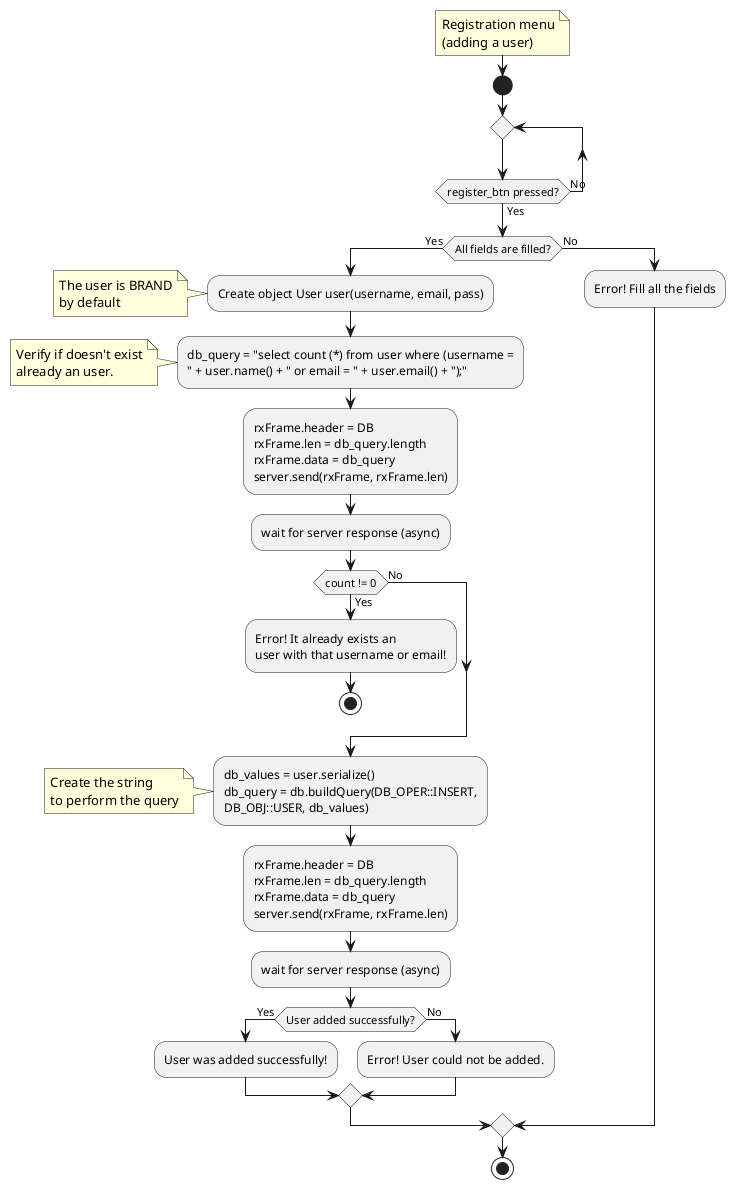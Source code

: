 @startuml
'-----------------------
  note right
    Registration menu
    (adding a user)
  end note
'-----------------------
  start
    repeat
    repeat while(register_btn pressed?) is (No) not (Yes)
    
    if (All fields are filled?) then (Yes)  
    
      :Create object User user(username, email, pass);
      note left 
        The user is BRAND
        by default
      end note

      :db_query = "select count (*) from user where (username =
      " + user.name() + " or email = " + user.email() + ");";
      
      note left
        Verify if doesn't exist
        already an user.
      end note

      :rxFrame.header = DB
      rxFrame.len = db_query.length
      rxFrame.data = db_query
      server.send(rxFrame, rxFrame.len);
      
      :wait for server response (async);

      if (count != 0) then (No)
        
      
      else (Yes)
        :Error! It already exists an
        user with that username or email!;
        stop
      endif   

      :db_values = user.serialize()
      db_query = db.buildQuery(DB_OPER::INSERT,
      DB_OBJ::USER, db_values);
      note left
        Create the string
        to perform the query
      end note

      :rxFrame.header = DB
      rxFrame.len = db_query.length
      rxFrame.data = db_query
      server.send(rxFrame, rxFrame.len);

      :wait for server response (async);

      if(User added successfully?) then (Yes)
        :User was added successfully!;
      else (No)
        :Error! User could not be added.;
      endif
    else (No)
      :Error! Fill all the fields;
    endif   
  stop
  
'-----------------------
@enduml
